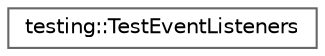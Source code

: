 digraph "Gráfico de jerarquía de clases"
{
 // LATEX_PDF_SIZE
  bgcolor="transparent";
  edge [fontname=Helvetica,fontsize=10,labelfontname=Helvetica,labelfontsize=10];
  node [fontname=Helvetica,fontsize=10,shape=box,height=0.2,width=0.4];
  rankdir="LR";
  Node0 [id="Node000000",label="testing::TestEventListeners",height=0.2,width=0.4,color="grey40", fillcolor="white", style="filled",URL="$classtesting_1_1_test_event_listeners.html",tooltip=" "];
}
